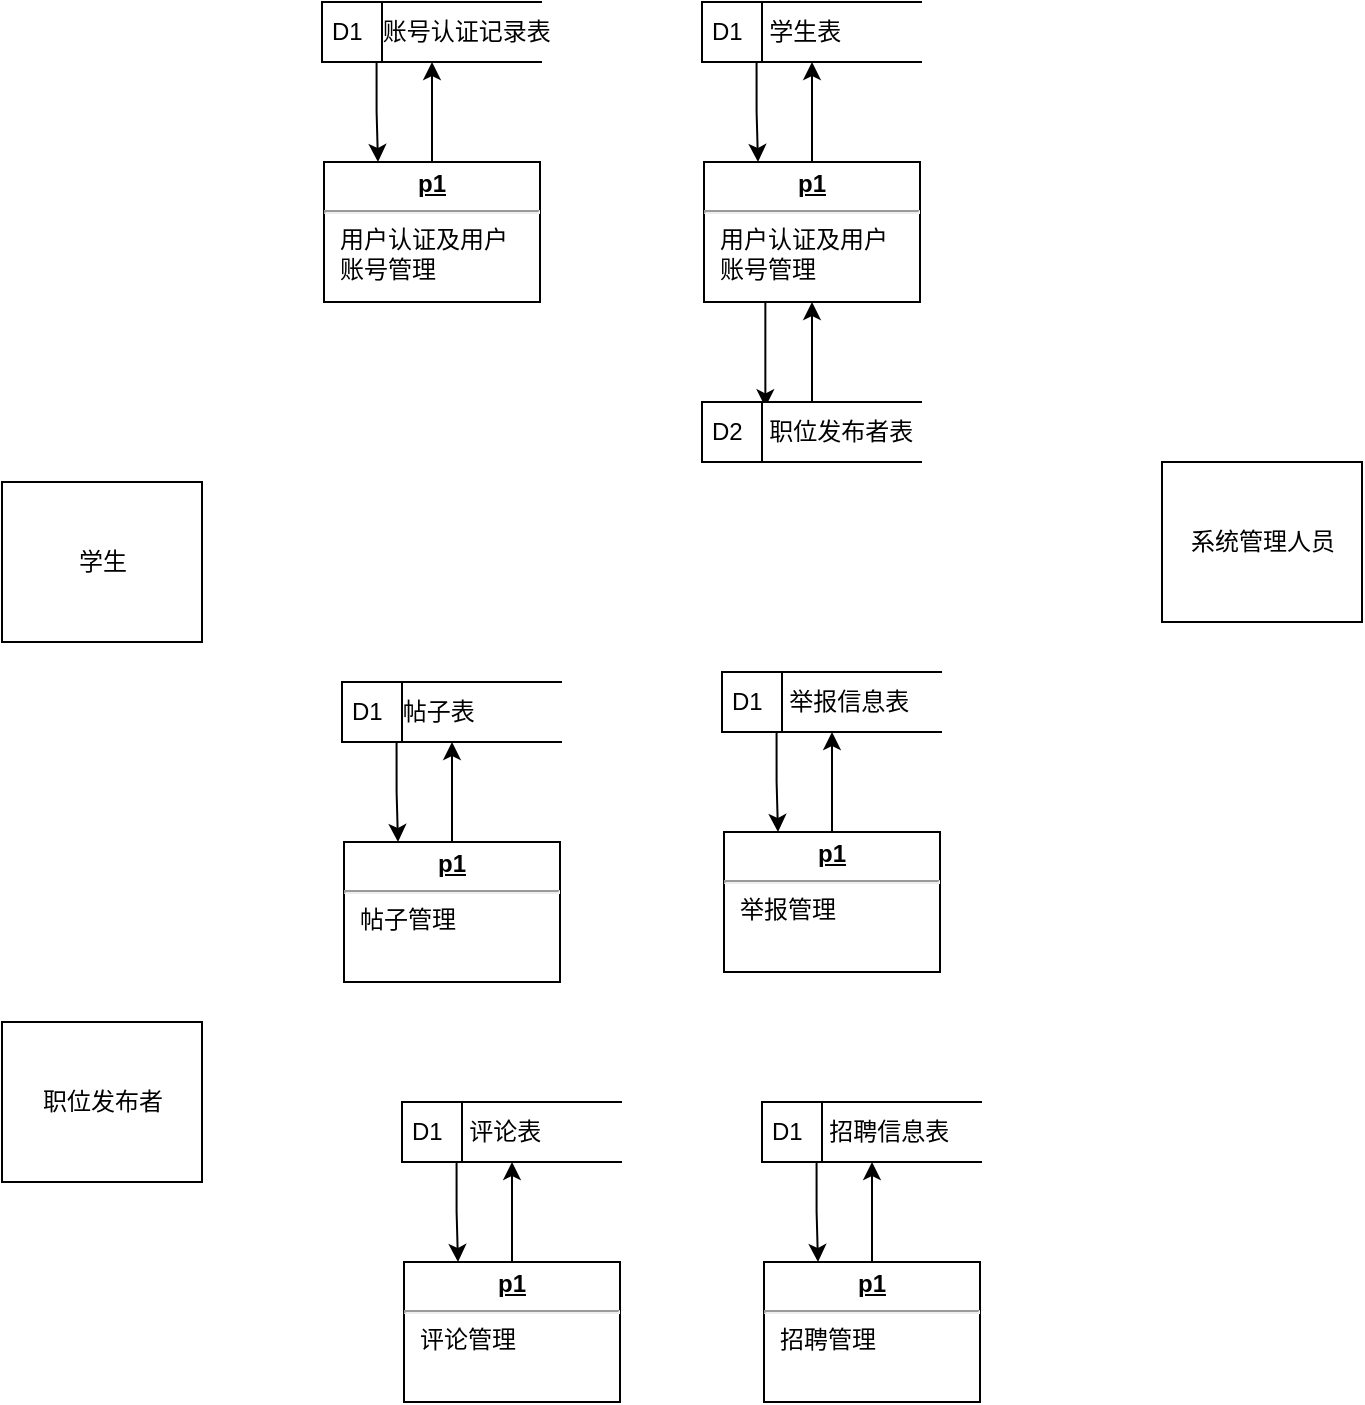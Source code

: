 <mxfile version="17.1.2" type="github">
  <diagram name="Page-1" id="b520641d-4fe3-3701-9064-5fc419738815">
    <mxGraphModel dx="1028" dy="347" grid="1" gridSize="10" guides="1" tooltips="1" connect="1" arrows="1" fold="1" page="1" pageScale="1" pageWidth="1100" pageHeight="850" background="none" math="0" shadow="0">
      <root>
        <mxCell id="0" />
        <mxCell id="1" parent="0" />
        <mxCell id="DopqoxL8AF5fhxBqymG_-10" style="edgeStyle=orthogonalEdgeStyle;rounded=0;orthogonalLoop=1;jettySize=auto;html=1;entryX=0.25;entryY=0;entryDx=0;entryDy=0;exitX=0.248;exitY=0.864;exitDx=0;exitDy=0;exitPerimeter=0;" edge="1" parent="1" source="DopqoxL8AF5fhxBqymG_-1" target="DopqoxL8AF5fhxBqymG_-5">
          <mxGeometry relative="1" as="geometry" />
        </mxCell>
        <mxCell id="DopqoxL8AF5fhxBqymG_-1" value="D1&amp;nbsp; &amp;nbsp; 学生表" style="html=1;dashed=0;whitespace=wrap;shape=mxgraph.dfd.dataStoreID;align=left;spacingLeft=3;points=[[0,0],[0.5,0],[1,0],[0,0.5],[1,0.5],[0,1],[0.5,1],[1,1]];" vertex="1" parent="1">
          <mxGeometry x="480" y="90" width="110" height="30" as="geometry" />
        </mxCell>
        <mxCell id="DopqoxL8AF5fhxBqymG_-2" value="学生" style="html=1;dashed=0;whitespace=wrap;" vertex="1" parent="1">
          <mxGeometry x="130" y="330" width="100" height="80" as="geometry" />
        </mxCell>
        <mxCell id="DopqoxL8AF5fhxBqymG_-3" value="系统管理人员" style="html=1;dashed=0;whitespace=wrap;" vertex="1" parent="1">
          <mxGeometry x="710" y="320" width="100" height="80" as="geometry" />
        </mxCell>
        <mxCell id="DopqoxL8AF5fhxBqymG_-4" value="职位发布者" style="html=1;dashed=0;whitespace=wrap;" vertex="1" parent="1">
          <mxGeometry x="130" y="600" width="100" height="80" as="geometry" />
        </mxCell>
        <mxCell id="DopqoxL8AF5fhxBqymG_-8" value="" style="edgeStyle=orthogonalEdgeStyle;rounded=0;orthogonalLoop=1;jettySize=auto;html=1;" edge="1" parent="1" source="DopqoxL8AF5fhxBqymG_-5" target="DopqoxL8AF5fhxBqymG_-1">
          <mxGeometry relative="1" as="geometry" />
        </mxCell>
        <mxCell id="DopqoxL8AF5fhxBqymG_-24" style="edgeStyle=orthogonalEdgeStyle;rounded=0;orthogonalLoop=1;jettySize=auto;html=1;entryX=0.288;entryY=0.089;entryDx=0;entryDy=0;entryPerimeter=0;" edge="1" parent="1" source="DopqoxL8AF5fhxBqymG_-5" target="DopqoxL8AF5fhxBqymG_-12">
          <mxGeometry relative="1" as="geometry">
            <Array as="points">
              <mxPoint x="521" y="240" />
              <mxPoint x="521" y="240" />
            </Array>
          </mxGeometry>
        </mxCell>
        <mxCell id="DopqoxL8AF5fhxBqymG_-5" value="&lt;p style=&quot;margin: 0px ; margin-top: 4px ; text-align: center ; text-decoration: underline&quot;&gt;&lt;b&gt;p1&lt;/b&gt;&lt;/p&gt;&lt;hr&gt;&lt;p style=&quot;margin: 0px ; margin-left: 8px&quot;&gt;用户认证及&lt;span&gt;用户&lt;/span&gt;&lt;/p&gt;&lt;p style=&quot;margin: 0px ; margin-left: 8px&quot;&gt;&lt;span&gt;账号管理&lt;/span&gt;&lt;/p&gt;" style="verticalAlign=top;align=left;overflow=fill;fontSize=12;fontFamily=Helvetica;html=1;" vertex="1" parent="1">
          <mxGeometry x="481" y="170" width="108" height="70" as="geometry" />
        </mxCell>
        <mxCell id="DopqoxL8AF5fhxBqymG_-19" value="" style="edgeStyle=orthogonalEdgeStyle;rounded=0;orthogonalLoop=1;jettySize=auto;html=1;" edge="1" parent="1" source="DopqoxL8AF5fhxBqymG_-12" target="DopqoxL8AF5fhxBqymG_-5">
          <mxGeometry relative="1" as="geometry" />
        </mxCell>
        <mxCell id="DopqoxL8AF5fhxBqymG_-12" value="D2&amp;nbsp; &amp;nbsp; 职位发布者表" style="html=1;dashed=0;whitespace=wrap;shape=mxgraph.dfd.dataStoreID;align=left;spacingLeft=3;points=[[0,0],[0.5,0],[1,0],[0,0.5],[1,0.5],[0,1],[0.5,1],[1,1]];" vertex="1" parent="1">
          <mxGeometry x="480" y="290" width="110" height="30" as="geometry" />
        </mxCell>
        <mxCell id="DopqoxL8AF5fhxBqymG_-15" style="edgeStyle=orthogonalEdgeStyle;rounded=0;orthogonalLoop=1;jettySize=auto;html=1;entryX=0.25;entryY=0;entryDx=0;entryDy=0;exitX=0.248;exitY=0.864;exitDx=0;exitDy=0;exitPerimeter=0;" edge="1" parent="1" source="DopqoxL8AF5fhxBqymG_-16" target="DopqoxL8AF5fhxBqymG_-18">
          <mxGeometry relative="1" as="geometry" />
        </mxCell>
        <mxCell id="DopqoxL8AF5fhxBqymG_-16" value="D1&amp;nbsp; &amp;nbsp;账号认证记录表" style="html=1;dashed=0;whitespace=wrap;shape=mxgraph.dfd.dataStoreID;align=left;spacingLeft=3;points=[[0,0],[0.5,0],[1,0],[0,0.5],[1,0.5],[0,1],[0.5,1],[1,1]];" vertex="1" parent="1">
          <mxGeometry x="290" y="90" width="110" height="30" as="geometry" />
        </mxCell>
        <mxCell id="DopqoxL8AF5fhxBqymG_-17" value="" style="edgeStyle=orthogonalEdgeStyle;rounded=0;orthogonalLoop=1;jettySize=auto;html=1;" edge="1" parent="1" source="DopqoxL8AF5fhxBqymG_-18" target="DopqoxL8AF5fhxBqymG_-16">
          <mxGeometry relative="1" as="geometry" />
        </mxCell>
        <mxCell id="DopqoxL8AF5fhxBqymG_-18" value="&lt;p style=&quot;margin: 0px ; margin-top: 4px ; text-align: center ; text-decoration: underline&quot;&gt;&lt;b&gt;p1&lt;/b&gt;&lt;/p&gt;&lt;hr&gt;&lt;p style=&quot;margin: 0px ; margin-left: 8px&quot;&gt;用户认证及&lt;span&gt;用户&lt;/span&gt;&lt;/p&gt;&lt;p style=&quot;margin: 0px ; margin-left: 8px&quot;&gt;&lt;span&gt;账号管理&lt;/span&gt;&lt;/p&gt;" style="verticalAlign=top;align=left;overflow=fill;fontSize=12;fontFamily=Helvetica;html=1;" vertex="1" parent="1">
          <mxGeometry x="291" y="170" width="108" height="70" as="geometry" />
        </mxCell>
        <mxCell id="DopqoxL8AF5fhxBqymG_-26" style="edgeStyle=orthogonalEdgeStyle;rounded=0;orthogonalLoop=1;jettySize=auto;html=1;entryX=0.25;entryY=0;entryDx=0;entryDy=0;exitX=0.248;exitY=0.864;exitDx=0;exitDy=0;exitPerimeter=0;" edge="1" parent="1" source="DopqoxL8AF5fhxBqymG_-27" target="DopqoxL8AF5fhxBqymG_-29">
          <mxGeometry relative="1" as="geometry" />
        </mxCell>
        <mxCell id="DopqoxL8AF5fhxBqymG_-27" value="D1&amp;nbsp; &amp;nbsp;帖子表" style="html=1;dashed=0;whitespace=wrap;shape=mxgraph.dfd.dataStoreID;align=left;spacingLeft=3;points=[[0,0],[0.5,0],[1,0],[0,0.5],[1,0.5],[0,1],[0.5,1],[1,1]];" vertex="1" parent="1">
          <mxGeometry x="300" y="430" width="110" height="30" as="geometry" />
        </mxCell>
        <mxCell id="DopqoxL8AF5fhxBqymG_-28" value="" style="edgeStyle=orthogonalEdgeStyle;rounded=0;orthogonalLoop=1;jettySize=auto;html=1;" edge="1" parent="1" source="DopqoxL8AF5fhxBqymG_-29" target="DopqoxL8AF5fhxBqymG_-27">
          <mxGeometry relative="1" as="geometry" />
        </mxCell>
        <mxCell id="DopqoxL8AF5fhxBqymG_-29" value="&lt;p style=&quot;margin: 0px ; margin-top: 4px ; text-align: center ; text-decoration: underline&quot;&gt;&lt;b&gt;p1&lt;/b&gt;&lt;/p&gt;&lt;hr&gt;&lt;p style=&quot;margin: 0px ; margin-left: 8px&quot;&gt;帖子管理&lt;/p&gt;" style="verticalAlign=top;align=left;overflow=fill;fontSize=12;fontFamily=Helvetica;html=1;" vertex="1" parent="1">
          <mxGeometry x="301" y="510" width="108" height="70" as="geometry" />
        </mxCell>
        <mxCell id="DopqoxL8AF5fhxBqymG_-30" style="edgeStyle=orthogonalEdgeStyle;rounded=0;orthogonalLoop=1;jettySize=auto;html=1;entryX=0.25;entryY=0;entryDx=0;entryDy=0;exitX=0.248;exitY=0.864;exitDx=0;exitDy=0;exitPerimeter=0;" edge="1" parent="1" source="DopqoxL8AF5fhxBqymG_-31" target="DopqoxL8AF5fhxBqymG_-33">
          <mxGeometry relative="1" as="geometry" />
        </mxCell>
        <mxCell id="DopqoxL8AF5fhxBqymG_-31" value="D1&amp;nbsp; &amp;nbsp; 举报信息表" style="html=1;dashed=0;whitespace=wrap;shape=mxgraph.dfd.dataStoreID;align=left;spacingLeft=3;points=[[0,0],[0.5,0],[1,0],[0,0.5],[1,0.5],[0,1],[0.5,1],[1,1]];" vertex="1" parent="1">
          <mxGeometry x="490" y="425" width="110" height="30" as="geometry" />
        </mxCell>
        <mxCell id="DopqoxL8AF5fhxBqymG_-32" value="" style="edgeStyle=orthogonalEdgeStyle;rounded=0;orthogonalLoop=1;jettySize=auto;html=1;" edge="1" parent="1" source="DopqoxL8AF5fhxBqymG_-33" target="DopqoxL8AF5fhxBqymG_-31">
          <mxGeometry relative="1" as="geometry" />
        </mxCell>
        <mxCell id="DopqoxL8AF5fhxBqymG_-33" value="&lt;p style=&quot;margin: 0px ; margin-top: 4px ; text-align: center ; text-decoration: underline&quot;&gt;&lt;b&gt;p1&lt;/b&gt;&lt;/p&gt;&lt;hr&gt;&lt;p style=&quot;margin: 0px ; margin-left: 8px&quot;&gt;举报管理&lt;/p&gt;" style="verticalAlign=top;align=left;overflow=fill;fontSize=12;fontFamily=Helvetica;html=1;" vertex="1" parent="1">
          <mxGeometry x="491" y="505" width="108" height="70" as="geometry" />
        </mxCell>
        <mxCell id="DopqoxL8AF5fhxBqymG_-34" style="edgeStyle=orthogonalEdgeStyle;rounded=0;orthogonalLoop=1;jettySize=auto;html=1;entryX=0.25;entryY=0;entryDx=0;entryDy=0;exitX=0.248;exitY=0.864;exitDx=0;exitDy=0;exitPerimeter=0;" edge="1" parent="1" source="DopqoxL8AF5fhxBqymG_-35" target="DopqoxL8AF5fhxBqymG_-37">
          <mxGeometry relative="1" as="geometry" />
        </mxCell>
        <mxCell id="DopqoxL8AF5fhxBqymG_-35" value="D1&amp;nbsp; &amp;nbsp; 评论表" style="html=1;dashed=0;whitespace=wrap;shape=mxgraph.dfd.dataStoreID;align=left;spacingLeft=3;points=[[0,0],[0.5,0],[1,0],[0,0.5],[1,0.5],[0,1],[0.5,1],[1,1]];" vertex="1" parent="1">
          <mxGeometry x="330" y="640" width="110" height="30" as="geometry" />
        </mxCell>
        <mxCell id="DopqoxL8AF5fhxBqymG_-36" value="" style="edgeStyle=orthogonalEdgeStyle;rounded=0;orthogonalLoop=1;jettySize=auto;html=1;" edge="1" parent="1" source="DopqoxL8AF5fhxBqymG_-37" target="DopqoxL8AF5fhxBqymG_-35">
          <mxGeometry relative="1" as="geometry" />
        </mxCell>
        <mxCell id="DopqoxL8AF5fhxBqymG_-37" value="&lt;p style=&quot;margin: 0px ; margin-top: 4px ; text-align: center ; text-decoration: underline&quot;&gt;&lt;b&gt;p1&lt;/b&gt;&lt;/p&gt;&lt;hr&gt;&lt;p style=&quot;margin: 0px ; margin-left: 8px&quot;&gt;评论管理&lt;/p&gt;" style="verticalAlign=top;align=left;overflow=fill;fontSize=12;fontFamily=Helvetica;html=1;" vertex="1" parent="1">
          <mxGeometry x="331" y="720" width="108" height="70" as="geometry" />
        </mxCell>
        <mxCell id="DopqoxL8AF5fhxBqymG_-42" style="edgeStyle=orthogonalEdgeStyle;rounded=0;orthogonalLoop=1;jettySize=auto;html=1;entryX=0.25;entryY=0;entryDx=0;entryDy=0;exitX=0.248;exitY=0.864;exitDx=0;exitDy=0;exitPerimeter=0;" edge="1" parent="1" source="DopqoxL8AF5fhxBqymG_-43" target="DopqoxL8AF5fhxBqymG_-45">
          <mxGeometry relative="1" as="geometry" />
        </mxCell>
        <mxCell id="DopqoxL8AF5fhxBqymG_-43" value="D1&amp;nbsp; &amp;nbsp; 招聘信息表" style="html=1;dashed=0;whitespace=wrap;shape=mxgraph.dfd.dataStoreID;align=left;spacingLeft=3;points=[[0,0],[0.5,0],[1,0],[0,0.5],[1,0.5],[0,1],[0.5,1],[1,1]];" vertex="1" parent="1">
          <mxGeometry x="510" y="640" width="110" height="30" as="geometry" />
        </mxCell>
        <mxCell id="DopqoxL8AF5fhxBqymG_-44" value="" style="edgeStyle=orthogonalEdgeStyle;rounded=0;orthogonalLoop=1;jettySize=auto;html=1;" edge="1" parent="1" source="DopqoxL8AF5fhxBqymG_-45" target="DopqoxL8AF5fhxBqymG_-43">
          <mxGeometry relative="1" as="geometry" />
        </mxCell>
        <mxCell id="DopqoxL8AF5fhxBqymG_-45" value="&lt;p style=&quot;margin: 0px ; margin-top: 4px ; text-align: center ; text-decoration: underline&quot;&gt;&lt;b&gt;p1&lt;/b&gt;&lt;/p&gt;&lt;hr&gt;&lt;p style=&quot;margin: 0px ; margin-left: 8px&quot;&gt;招聘管理&lt;/p&gt;" style="verticalAlign=top;align=left;overflow=fill;fontSize=12;fontFamily=Helvetica;html=1;" vertex="1" parent="1">
          <mxGeometry x="511" y="720" width="108" height="70" as="geometry" />
        </mxCell>
      </root>
    </mxGraphModel>
  </diagram>
</mxfile>
